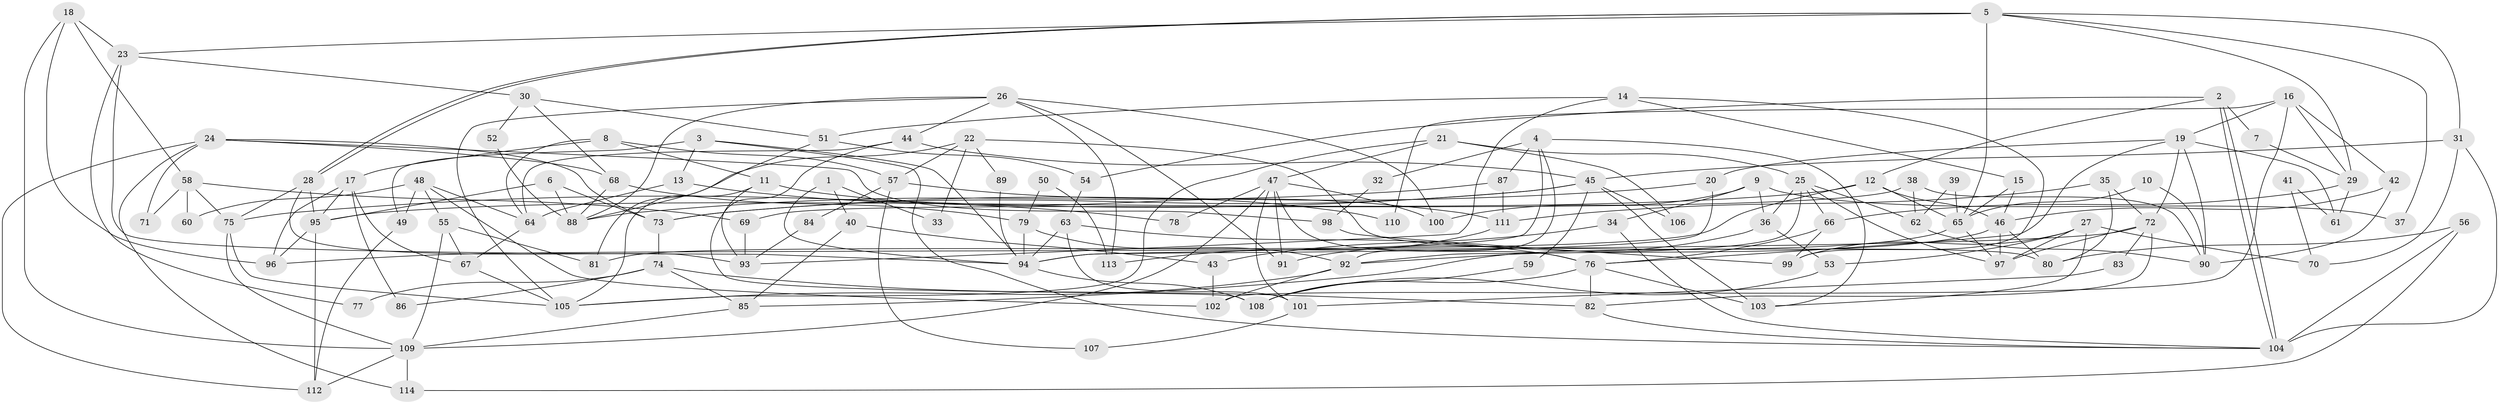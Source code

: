 // coarse degree distribution, {4: 0.1643835616438356, 5: 0.1095890410958904, 11: 0.0136986301369863, 7: 0.1232876712328767, 8: 0.136986301369863, 3: 0.1506849315068493, 2: 0.1780821917808219, 6: 0.0821917808219178, 10: 0.0273972602739726, 9: 0.0136986301369863}
// Generated by graph-tools (version 1.1) at 2025/42/03/06/25 10:42:01]
// undirected, 114 vertices, 228 edges
graph export_dot {
graph [start="1"]
  node [color=gray90,style=filled];
  1;
  2;
  3;
  4;
  5;
  6;
  7;
  8;
  9;
  10;
  11;
  12;
  13;
  14;
  15;
  16;
  17;
  18;
  19;
  20;
  21;
  22;
  23;
  24;
  25;
  26;
  27;
  28;
  29;
  30;
  31;
  32;
  33;
  34;
  35;
  36;
  37;
  38;
  39;
  40;
  41;
  42;
  43;
  44;
  45;
  46;
  47;
  48;
  49;
  50;
  51;
  52;
  53;
  54;
  55;
  56;
  57;
  58;
  59;
  60;
  61;
  62;
  63;
  64;
  65;
  66;
  67;
  68;
  69;
  70;
  71;
  72;
  73;
  74;
  75;
  76;
  77;
  78;
  79;
  80;
  81;
  82;
  83;
  84;
  85;
  86;
  87;
  88;
  89;
  90;
  91;
  92;
  93;
  94;
  95;
  96;
  97;
  98;
  99;
  100;
  101;
  102;
  103;
  104;
  105;
  106;
  107;
  108;
  109;
  110;
  111;
  112;
  113;
  114;
  1 -- 40;
  1 -- 94;
  1 -- 33;
  2 -- 104;
  2 -- 104;
  2 -- 12;
  2 -- 7;
  2 -- 54;
  3 -- 94;
  3 -- 104;
  3 -- 13;
  3 -- 49;
  4 -- 87;
  4 -- 92;
  4 -- 32;
  4 -- 94;
  4 -- 103;
  5 -- 28;
  5 -- 28;
  5 -- 23;
  5 -- 29;
  5 -- 31;
  5 -- 37;
  5 -- 65;
  6 -- 95;
  6 -- 73;
  6 -- 88;
  7 -- 29;
  8 -- 11;
  8 -- 17;
  8 -- 57;
  8 -- 64;
  9 -- 100;
  9 -- 36;
  9 -- 34;
  9 -- 37;
  10 -- 65;
  10 -- 90;
  11 -- 105;
  11 -- 93;
  11 -- 111;
  12 -- 46;
  12 -- 95;
  12 -- 65;
  12 -- 81;
  13 -- 64;
  13 -- 78;
  14 -- 15;
  14 -- 51;
  14 -- 93;
  14 -- 99;
  15 -- 46;
  15 -- 65;
  16 -- 19;
  16 -- 29;
  16 -- 42;
  16 -- 102;
  16 -- 110;
  17 -- 95;
  17 -- 96;
  17 -- 67;
  17 -- 86;
  18 -- 109;
  18 -- 96;
  18 -- 23;
  18 -- 58;
  19 -- 76;
  19 -- 20;
  19 -- 61;
  19 -- 72;
  19 -- 90;
  20 -- 73;
  20 -- 94;
  21 -- 25;
  21 -- 47;
  21 -- 105;
  21 -- 106;
  22 -- 80;
  22 -- 88;
  22 -- 33;
  22 -- 57;
  22 -- 89;
  23 -- 94;
  23 -- 30;
  23 -- 77;
  24 -- 68;
  24 -- 73;
  24 -- 71;
  24 -- 98;
  24 -- 112;
  24 -- 114;
  25 -- 92;
  25 -- 97;
  25 -- 36;
  25 -- 62;
  25 -- 66;
  26 -- 44;
  26 -- 105;
  26 -- 88;
  26 -- 91;
  26 -- 100;
  26 -- 113;
  27 -- 99;
  27 -- 97;
  27 -- 53;
  27 -- 70;
  27 -- 103;
  28 -- 75;
  28 -- 93;
  28 -- 95;
  29 -- 66;
  29 -- 61;
  30 -- 51;
  30 -- 52;
  30 -- 68;
  31 -- 45;
  31 -- 70;
  31 -- 104;
  32 -- 98;
  34 -- 104;
  34 -- 43;
  35 -- 80;
  35 -- 72;
  35 -- 111;
  36 -- 53;
  36 -- 91;
  38 -- 62;
  38 -- 90;
  38 -- 69;
  39 -- 62;
  39 -- 65;
  40 -- 43;
  40 -- 85;
  41 -- 61;
  41 -- 70;
  42 -- 46;
  42 -- 90;
  43 -- 102;
  44 -- 45;
  44 -- 64;
  44 -- 108;
  45 -- 103;
  45 -- 75;
  45 -- 59;
  45 -- 73;
  45 -- 106;
  46 -- 97;
  46 -- 92;
  46 -- 80;
  47 -- 109;
  47 -- 91;
  47 -- 76;
  47 -- 78;
  47 -- 100;
  47 -- 101;
  48 -- 55;
  48 -- 64;
  48 -- 49;
  48 -- 60;
  48 -- 102;
  49 -- 112;
  50 -- 113;
  50 -- 79;
  51 -- 81;
  51 -- 54;
  52 -- 88;
  53 -- 108;
  54 -- 63;
  55 -- 109;
  55 -- 67;
  55 -- 81;
  56 -- 104;
  56 -- 114;
  56 -- 80;
  57 -- 84;
  57 -- 107;
  57 -- 110;
  58 -- 69;
  58 -- 60;
  58 -- 71;
  58 -- 75;
  59 -- 108;
  62 -- 90;
  63 -- 94;
  63 -- 76;
  63 -- 101;
  64 -- 67;
  65 -- 85;
  65 -- 97;
  66 -- 76;
  66 -- 99;
  67 -- 105;
  68 -- 88;
  68 -- 79;
  69 -- 93;
  72 -- 82;
  72 -- 83;
  72 -- 96;
  72 -- 97;
  73 -- 74;
  74 -- 85;
  74 -- 82;
  74 -- 77;
  74 -- 86;
  75 -- 105;
  75 -- 109;
  76 -- 103;
  76 -- 82;
  76 -- 108;
  79 -- 94;
  79 -- 92;
  82 -- 104;
  83 -- 101;
  84 -- 93;
  85 -- 109;
  87 -- 111;
  87 -- 88;
  89 -- 94;
  92 -- 102;
  92 -- 105;
  94 -- 108;
  95 -- 112;
  95 -- 96;
  98 -- 99;
  101 -- 107;
  109 -- 112;
  109 -- 114;
  111 -- 113;
}
